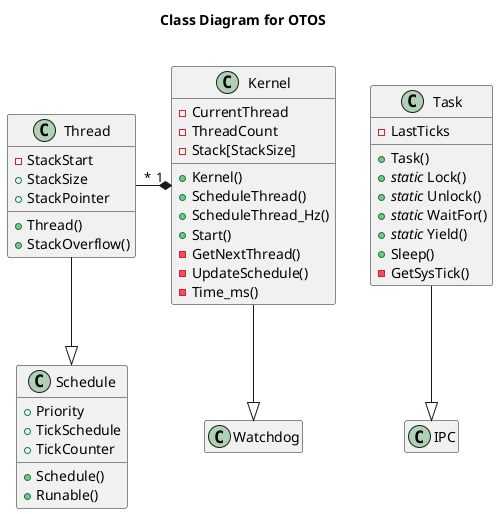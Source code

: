 @startuml CLD_OTOS
title Class Diagram for **OTOS**\n

hide empty members

class Schedule{
    'Properties:
    + Priority
    + TickSchedule
    + TickCounter
    'Methods
    + Schedule()
    + Runable()
}

class Thread {
    'Properies:
    - StackStart
    + StackSize
    + StackPointer
    'Methods:
    + Thread()
    + StackOverflow()
}
class Kernel{
    'Properties:
    - CurrentThread
    - ThreadCount
    - Stack[StackSize]
    'Methods:
    + Kernel()
    + ScheduleThread()
    + ScheduleThread_Hz()
    + Start()
    - GetNextThread()
    - UpdateSchedule()
    - Time_ms()
}

class Watchdog {
   '+ Watchdog()
   '+ Pet()
}

class Task{
    ' Properties:
    - LastTicks

    ' Methods:
    + Task()
    + //static// Lock()
    + //static// Unlock()
    + //static// WaitFor()
    + //static// Yield()
    + Sleep()
    - GetSysTick()
}

class IPC{
   '- Id
   '- CmdBuffer
   '+ GetQueue()
   '+ PushQueue()
}

Thread --|> Schedule
Thread "*"-*"1" Kernel
Kernel --|> Watchdog
Task --|> IPC

@enduml